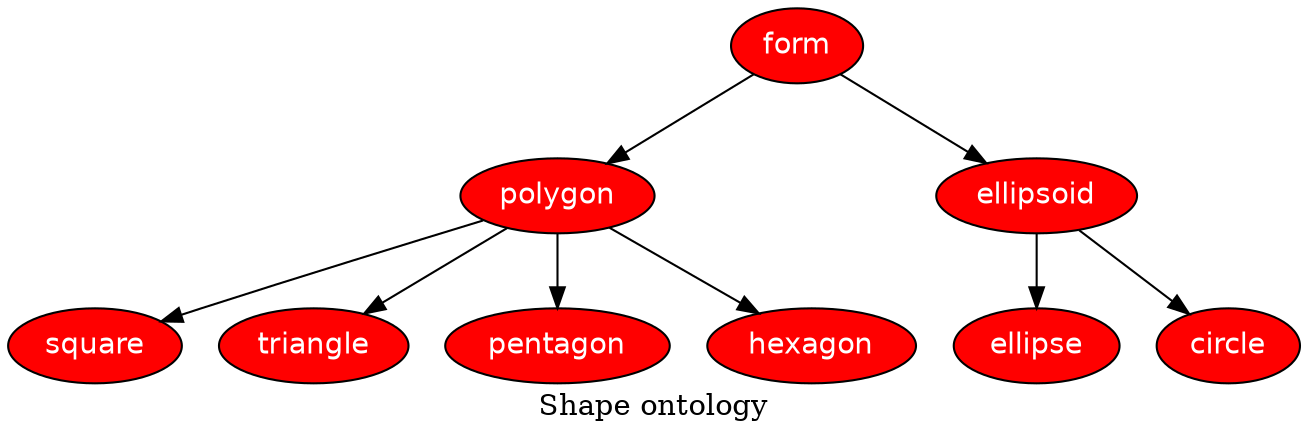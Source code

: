 digraph Polygons {
color = "White"
bgcolor="transparent";
/*bgcolor="#FFCF80";*/
label="Shape ontology";
node  [style=filled,fillcolor="Red",fontname=Helvetica,fontcolor=White]; 
/*Void_Scenario [shape = ellipse];*/
form -> polygon;
form -> ellipsoid;
polygon -> square;
polygon -> triangle;
polygon -> pentagon;
polygon -> hexagon;
ellipsoid -> ellipse;
ellipsoid -> circle;
}

